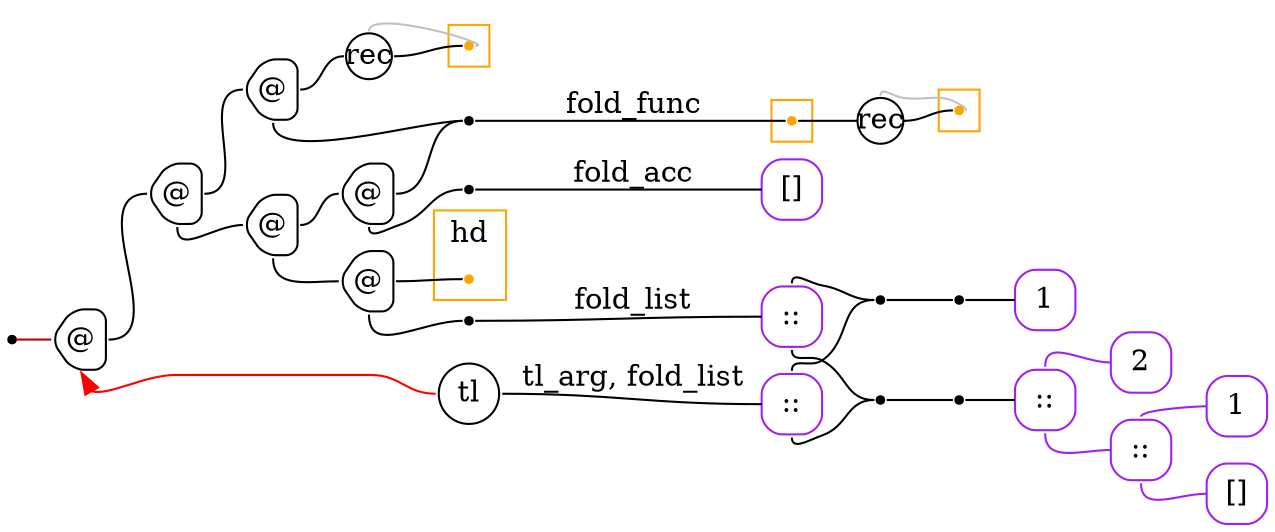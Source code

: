 digraph G {
  rankdir=LR;
  edge[arrowhead=none,arrowtail=none];
  node[fixedsize=true,shape=circle]
  size="9.201041666666667,5.219270833333334";
  labeldistance=0;
  nodesep=.175;
  ranksep=.175;

 nd1[shape=point];
   nd15[label="1",tooltip="nd15-ConstGraph",style=rounded,orientation=90,shape=square,width=.4,height=.4,color="purple"];
   nd21[label="2",tooltip="nd21-ConstGraph",style=rounded,orientation=90,shape=square,width=.4,height=.4,color="purple"];
   nd27[label="1",tooltip="nd27-ConstGraph",style=rounded,orientation=90,shape=square,width=.4,height=.4,color="purple"];
   nd32[label="[]",tooltip="nd32-ConstEmptyGraph",style=rounded,orientation=90,shape=square,width=.4,height=.4,color="purple"];
   nd363[label="::",tooltip="nd363-ConstListGraph",style=rounded,orientation=90,shape=square,width=.4,height=.4,color="purple"];
   nd369[label="::",tooltip="nd369-ConstListGraph",style=rounded,orientation=90,shape=square,width=.4,height=.4,color="purple"];
   nd375[label="::",tooltip="nd375-ConstListGraph",style=rounded,orientation=90,shape=square,width=.4,height=.4,color="purple"];
 subgraph cluster_nd174 {
   graph[style=fill,color="orange"];
   ndcluster_nd174[tooltip="nd174",orientation=90,shape=point,color="orange"];
 };
 nd379[label="rec",tooltip="nd379-RecurGraph",style=rounded,width=.3,height=.3,color="#000000"];
   subgraph cluster_nd383 {
     graph[style=fill,color="orange"];
     ndcluster_nd383[tooltip="nd383",orientation=90,shape=point,color="orange"];
   };
   nd159[label="[]",tooltip="nd159-ConstEmptyGraph",style=rounded,orientation=90,shape=square,width=.4,height=.4,color="purple"];
 nd484[label="rec",tooltip="nd484-RecurGraph",style=rounded,width=.3,height=.3,color="#000000"];
   subgraph cluster_nd488 {
     graph[style=fill,color="orange"];
     ndcluster_nd488[tooltip="nd488",orientation=90,shape=point,color="orange"];
   };
 nd85[label="@",tooltip="nd85-AppGraph",style=rounded,orientation=90,shape=house,width=.4,height=.4,color="#000000"];
 nd86[label="@",tooltip="nd86-AppGraph",style=rounded,orientation=90,shape=house,width=.4,height=.4,color="#000000"];
 nd87[label="@",tooltip="nd87-AppGraph",style=rounded,orientation=90,shape=house,width=.4,height=.4,color="#000000"];
 nd95[label="@",tooltip="nd95-AppGraph",style=rounded,orientation=90,shape=house,width=.4,height=.4,color="#000000"];
 nd96[label="@",tooltip="nd96-AppGraph",style=rounded,orientation=90,shape=house,width=.4,height=.4,color="#000000"];
 nd104[label="@",tooltip="nd104-AppGraph",style=rounded,orientation=90,shape=house,width=.4,height=.4,color="#000000"];
 subgraph cluster_nd106 {
   graph[style=fill,color="orange",label="hd"];
   ndcluster_nd106[tooltip="nd106",orientation=90,shape=point,color="orange"];
 };
 nd119[label=" ",tooltip="nd119-ContractGraph",style=rounded,orientation=90,shape=point];
 nd136[label=" ",tooltip="nd136-ContractGraph",style=rounded,orientation=90,shape=point];
 nd138[label=" ",tooltip="nd138-ContractGraph",style=rounded,orientation=90,shape=point];
 nd546[label=" ",tooltip="nd546-ContractGraph",style=rounded,orientation=90,shape=point];
 nd547[label=" ",tooltip="nd547-ContractGraph",style=rounded,orientation=90,shape=point];
   nd556[label="::",tooltip="nd556-ConstListGraph",style=rounded,orientation=90,shape=square,width=.4,height=.4,color="purple"];
 nd559[label=" ",tooltip="nd559-ContractGraph",style=rounded,orientation=90,shape=point];
 nd560[label=" ",tooltip="nd560-ContractGraph",style=rounded,orientation=90,shape=point];
 nd127[label="tl",tooltip="nd127-UnOpGraph",style=rounded,width=.4,height=.4,color="#000000"];

  nd363->nd27[tailport=n,headport=w,color=purple,arrowhead=none,arrowtail=none];
  nd363->nd32[tailport=s,headport=w,color=purple,arrowhead=none,arrowtail=none];
  nd369->nd21[tailport=n,headport=w,color=purple,arrowhead=none,arrowtail=none];
  nd369->nd363[tailport=s,headport=w,color=purple,arrowhead=none,arrowtail=none];
  nd375->nd559[tailport=n,headport=w];
  nd375->nd560[tailport=s,headport=w];
  nd87->nd484[tailport=e,headport=w,color=black,arrowhead=none,arrowtail=none];
  nd96->nd119[tailport=e,headport=w];
  nd104->ndcluster_nd106[tailport=e,headport=w];
  nd95->nd96[tailport=e,headport=w];
  nd95->nd104[tailport=s,headport=w];
  nd86->nd87[tailport=e,headport=w];
  nd86->nd95[tailport=s,headport=w];
  nd87->nd119[tailport=s,headport=w];
  nd85->nd127[dir=back,headport=w,tailport=s,color=red,arrowtail=normal];
  nd127->nd556[label="tl_arg, fold_list",tailport=e,headport=w];
  nd85->nd86[tailport=e,headport=w];
  nd104->nd136[tailport=s,headport=w];
  nd1->nd85[label="",tailport=e,headport=w,color="#b70000",arrowhead=none,arrowtail=none];
  nd96->nd138[tailport=s,headport=w];
  nd136->nd375[label="fold_list",tailport=e,headport=w];
  nd138->nd159[label="fold_acc",tailport=e,headport=w];
  nd119->ndcluster_nd174[label="fold_func",tailport=e,headport=w];
  ndcluster_nd174->nd379[tailport=e,headport=w,color=black,arrowhead=none,arrowtail=none];
  nd546->nd15[tailport=e,headport=w];
  nd547->nd369[tailport=e,headport=w];
  nd379->ndcluster_nd383[dir=back,headport=e,tailport=n,color=grey,arrowhead=none,arrowtail=none];
  nd379->ndcluster_nd383[tailport=e,headport=w];
  nd484->ndcluster_nd488[dir=back,headport=e,tailport=n,color=grey,arrowhead=none,arrowtail=none];
  nd484->ndcluster_nd488[tailport=e,headport=w];
  nd559->nd546[tailport=e,headport=w];
  nd560->nd547[tailport=e,headport=w];
  nd556->nd559[tailport=n,headport=w];
  nd556->nd560[tailport=s,headport=w];
}
